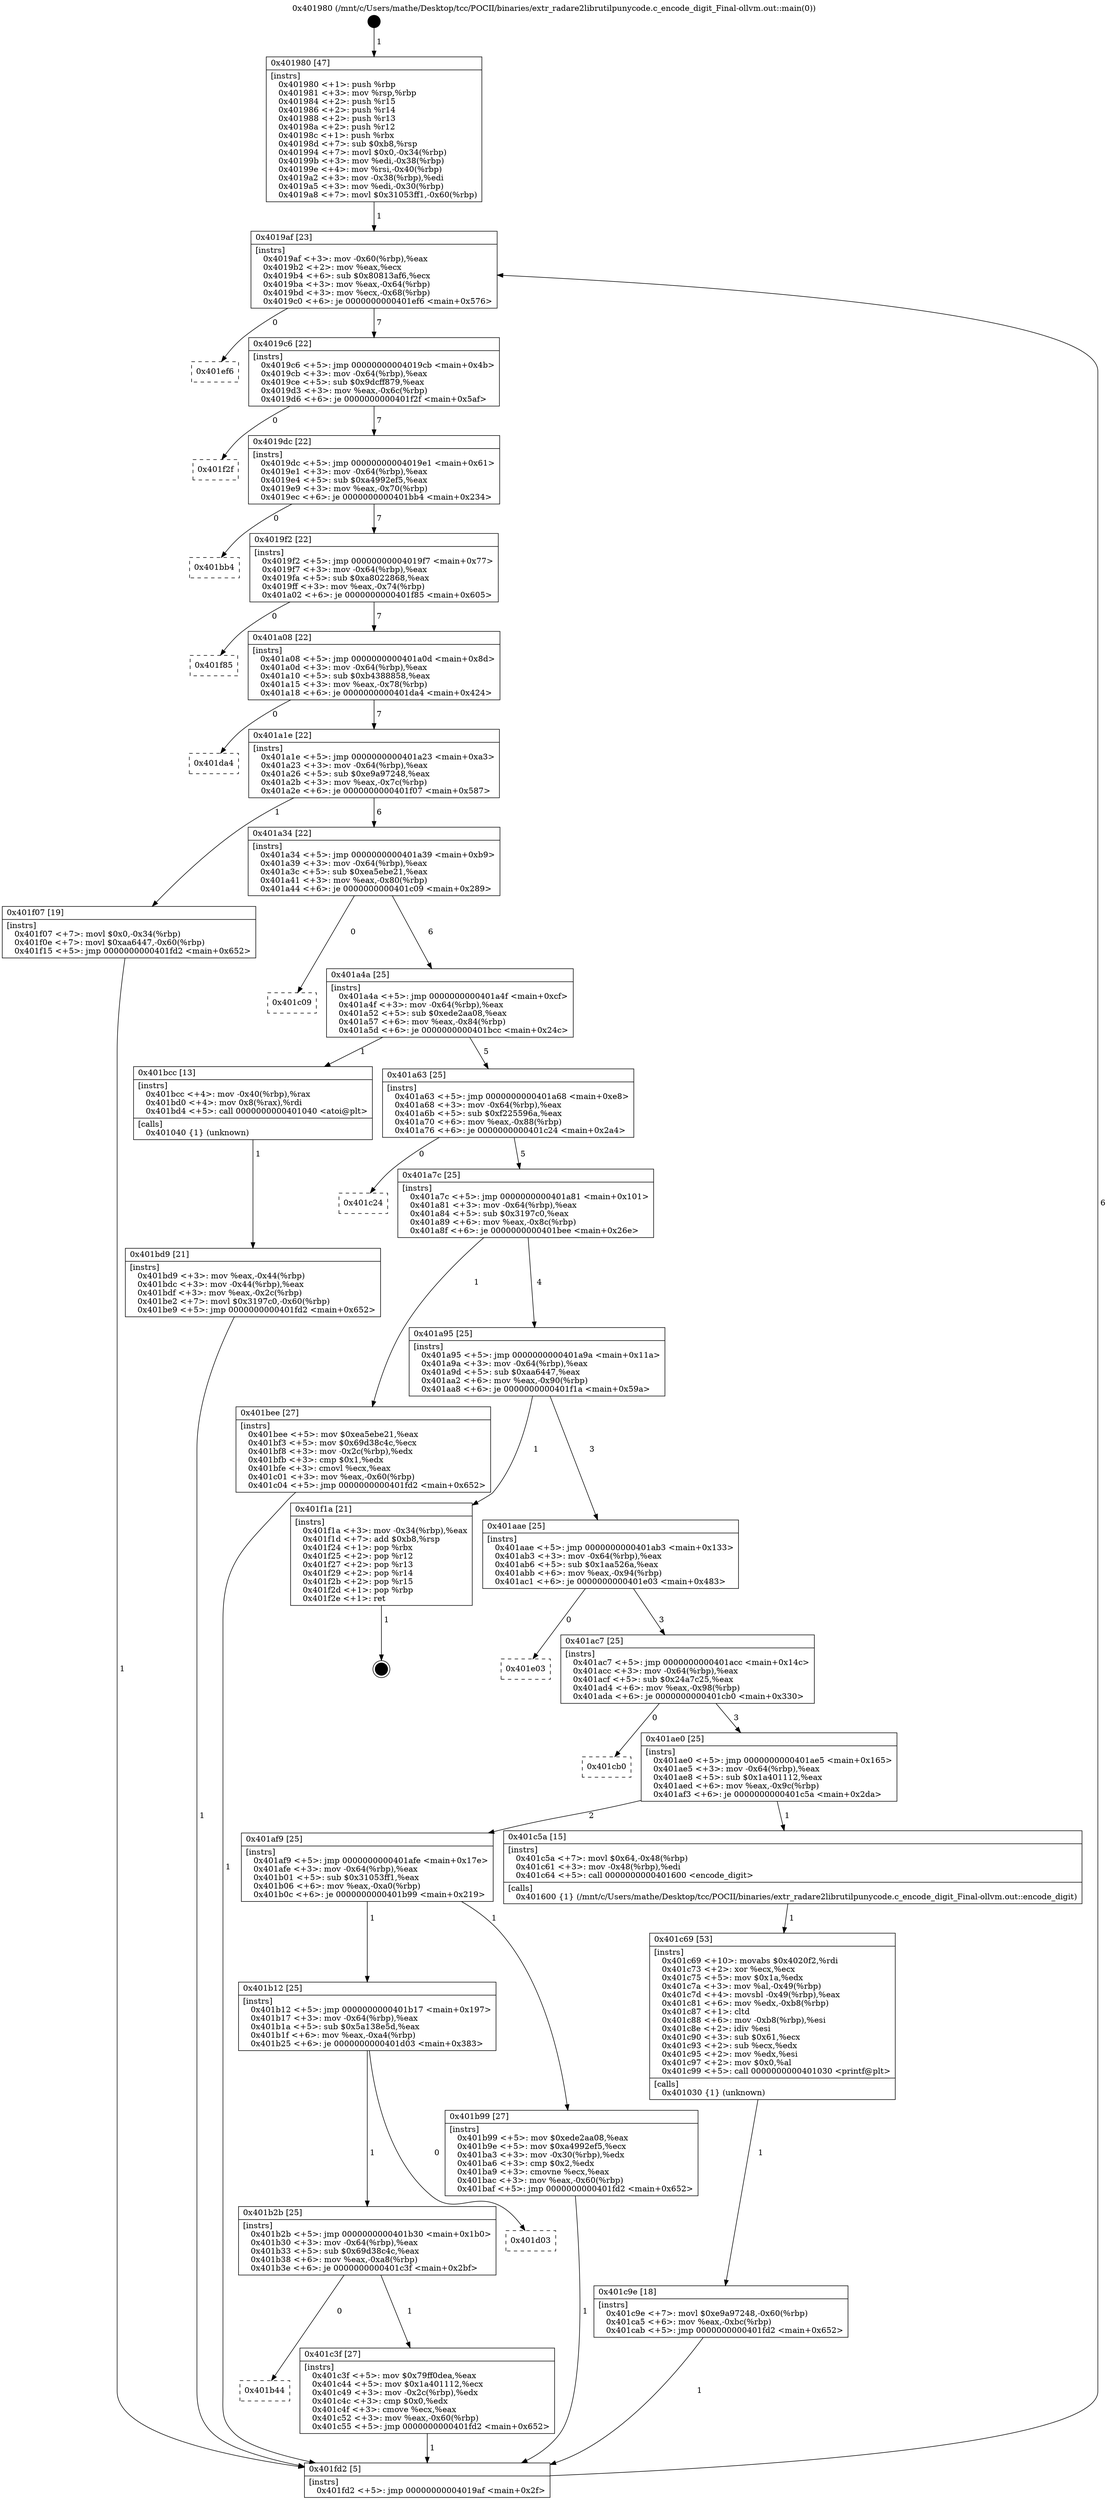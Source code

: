 digraph "0x401980" {
  label = "0x401980 (/mnt/c/Users/mathe/Desktop/tcc/POCII/binaries/extr_radare2librutilpunycode.c_encode_digit_Final-ollvm.out::main(0))"
  labelloc = "t"
  node[shape=record]

  Entry [label="",width=0.3,height=0.3,shape=circle,fillcolor=black,style=filled]
  "0x4019af" [label="{
     0x4019af [23]\l
     | [instrs]\l
     &nbsp;&nbsp;0x4019af \<+3\>: mov -0x60(%rbp),%eax\l
     &nbsp;&nbsp;0x4019b2 \<+2\>: mov %eax,%ecx\l
     &nbsp;&nbsp;0x4019b4 \<+6\>: sub $0x80813af6,%ecx\l
     &nbsp;&nbsp;0x4019ba \<+3\>: mov %eax,-0x64(%rbp)\l
     &nbsp;&nbsp;0x4019bd \<+3\>: mov %ecx,-0x68(%rbp)\l
     &nbsp;&nbsp;0x4019c0 \<+6\>: je 0000000000401ef6 \<main+0x576\>\l
  }"]
  "0x401ef6" [label="{
     0x401ef6\l
  }", style=dashed]
  "0x4019c6" [label="{
     0x4019c6 [22]\l
     | [instrs]\l
     &nbsp;&nbsp;0x4019c6 \<+5\>: jmp 00000000004019cb \<main+0x4b\>\l
     &nbsp;&nbsp;0x4019cb \<+3\>: mov -0x64(%rbp),%eax\l
     &nbsp;&nbsp;0x4019ce \<+5\>: sub $0x9dcff879,%eax\l
     &nbsp;&nbsp;0x4019d3 \<+3\>: mov %eax,-0x6c(%rbp)\l
     &nbsp;&nbsp;0x4019d6 \<+6\>: je 0000000000401f2f \<main+0x5af\>\l
  }"]
  Exit [label="",width=0.3,height=0.3,shape=circle,fillcolor=black,style=filled,peripheries=2]
  "0x401f2f" [label="{
     0x401f2f\l
  }", style=dashed]
  "0x4019dc" [label="{
     0x4019dc [22]\l
     | [instrs]\l
     &nbsp;&nbsp;0x4019dc \<+5\>: jmp 00000000004019e1 \<main+0x61\>\l
     &nbsp;&nbsp;0x4019e1 \<+3\>: mov -0x64(%rbp),%eax\l
     &nbsp;&nbsp;0x4019e4 \<+5\>: sub $0xa4992ef5,%eax\l
     &nbsp;&nbsp;0x4019e9 \<+3\>: mov %eax,-0x70(%rbp)\l
     &nbsp;&nbsp;0x4019ec \<+6\>: je 0000000000401bb4 \<main+0x234\>\l
  }"]
  "0x401c9e" [label="{
     0x401c9e [18]\l
     | [instrs]\l
     &nbsp;&nbsp;0x401c9e \<+7\>: movl $0xe9a97248,-0x60(%rbp)\l
     &nbsp;&nbsp;0x401ca5 \<+6\>: mov %eax,-0xbc(%rbp)\l
     &nbsp;&nbsp;0x401cab \<+5\>: jmp 0000000000401fd2 \<main+0x652\>\l
  }"]
  "0x401bb4" [label="{
     0x401bb4\l
  }", style=dashed]
  "0x4019f2" [label="{
     0x4019f2 [22]\l
     | [instrs]\l
     &nbsp;&nbsp;0x4019f2 \<+5\>: jmp 00000000004019f7 \<main+0x77\>\l
     &nbsp;&nbsp;0x4019f7 \<+3\>: mov -0x64(%rbp),%eax\l
     &nbsp;&nbsp;0x4019fa \<+5\>: sub $0xa8022868,%eax\l
     &nbsp;&nbsp;0x4019ff \<+3\>: mov %eax,-0x74(%rbp)\l
     &nbsp;&nbsp;0x401a02 \<+6\>: je 0000000000401f85 \<main+0x605\>\l
  }"]
  "0x401c69" [label="{
     0x401c69 [53]\l
     | [instrs]\l
     &nbsp;&nbsp;0x401c69 \<+10\>: movabs $0x4020f2,%rdi\l
     &nbsp;&nbsp;0x401c73 \<+2\>: xor %ecx,%ecx\l
     &nbsp;&nbsp;0x401c75 \<+5\>: mov $0x1a,%edx\l
     &nbsp;&nbsp;0x401c7a \<+3\>: mov %al,-0x49(%rbp)\l
     &nbsp;&nbsp;0x401c7d \<+4\>: movsbl -0x49(%rbp),%eax\l
     &nbsp;&nbsp;0x401c81 \<+6\>: mov %edx,-0xb8(%rbp)\l
     &nbsp;&nbsp;0x401c87 \<+1\>: cltd\l
     &nbsp;&nbsp;0x401c88 \<+6\>: mov -0xb8(%rbp),%esi\l
     &nbsp;&nbsp;0x401c8e \<+2\>: idiv %esi\l
     &nbsp;&nbsp;0x401c90 \<+3\>: sub $0x61,%ecx\l
     &nbsp;&nbsp;0x401c93 \<+2\>: sub %ecx,%edx\l
     &nbsp;&nbsp;0x401c95 \<+2\>: mov %edx,%esi\l
     &nbsp;&nbsp;0x401c97 \<+2\>: mov $0x0,%al\l
     &nbsp;&nbsp;0x401c99 \<+5\>: call 0000000000401030 \<printf@plt\>\l
     | [calls]\l
     &nbsp;&nbsp;0x401030 \{1\} (unknown)\l
  }"]
  "0x401f85" [label="{
     0x401f85\l
  }", style=dashed]
  "0x401a08" [label="{
     0x401a08 [22]\l
     | [instrs]\l
     &nbsp;&nbsp;0x401a08 \<+5\>: jmp 0000000000401a0d \<main+0x8d\>\l
     &nbsp;&nbsp;0x401a0d \<+3\>: mov -0x64(%rbp),%eax\l
     &nbsp;&nbsp;0x401a10 \<+5\>: sub $0xb4388858,%eax\l
     &nbsp;&nbsp;0x401a15 \<+3\>: mov %eax,-0x78(%rbp)\l
     &nbsp;&nbsp;0x401a18 \<+6\>: je 0000000000401da4 \<main+0x424\>\l
  }"]
  "0x401b44" [label="{
     0x401b44\l
  }", style=dashed]
  "0x401da4" [label="{
     0x401da4\l
  }", style=dashed]
  "0x401a1e" [label="{
     0x401a1e [22]\l
     | [instrs]\l
     &nbsp;&nbsp;0x401a1e \<+5\>: jmp 0000000000401a23 \<main+0xa3\>\l
     &nbsp;&nbsp;0x401a23 \<+3\>: mov -0x64(%rbp),%eax\l
     &nbsp;&nbsp;0x401a26 \<+5\>: sub $0xe9a97248,%eax\l
     &nbsp;&nbsp;0x401a2b \<+3\>: mov %eax,-0x7c(%rbp)\l
     &nbsp;&nbsp;0x401a2e \<+6\>: je 0000000000401f07 \<main+0x587\>\l
  }"]
  "0x401c3f" [label="{
     0x401c3f [27]\l
     | [instrs]\l
     &nbsp;&nbsp;0x401c3f \<+5\>: mov $0x79ff0dea,%eax\l
     &nbsp;&nbsp;0x401c44 \<+5\>: mov $0x1a401112,%ecx\l
     &nbsp;&nbsp;0x401c49 \<+3\>: mov -0x2c(%rbp),%edx\l
     &nbsp;&nbsp;0x401c4c \<+3\>: cmp $0x0,%edx\l
     &nbsp;&nbsp;0x401c4f \<+3\>: cmove %ecx,%eax\l
     &nbsp;&nbsp;0x401c52 \<+3\>: mov %eax,-0x60(%rbp)\l
     &nbsp;&nbsp;0x401c55 \<+5\>: jmp 0000000000401fd2 \<main+0x652\>\l
  }"]
  "0x401f07" [label="{
     0x401f07 [19]\l
     | [instrs]\l
     &nbsp;&nbsp;0x401f07 \<+7\>: movl $0x0,-0x34(%rbp)\l
     &nbsp;&nbsp;0x401f0e \<+7\>: movl $0xaa6447,-0x60(%rbp)\l
     &nbsp;&nbsp;0x401f15 \<+5\>: jmp 0000000000401fd2 \<main+0x652\>\l
  }"]
  "0x401a34" [label="{
     0x401a34 [22]\l
     | [instrs]\l
     &nbsp;&nbsp;0x401a34 \<+5\>: jmp 0000000000401a39 \<main+0xb9\>\l
     &nbsp;&nbsp;0x401a39 \<+3\>: mov -0x64(%rbp),%eax\l
     &nbsp;&nbsp;0x401a3c \<+5\>: sub $0xea5ebe21,%eax\l
     &nbsp;&nbsp;0x401a41 \<+3\>: mov %eax,-0x80(%rbp)\l
     &nbsp;&nbsp;0x401a44 \<+6\>: je 0000000000401c09 \<main+0x289\>\l
  }"]
  "0x401b2b" [label="{
     0x401b2b [25]\l
     | [instrs]\l
     &nbsp;&nbsp;0x401b2b \<+5\>: jmp 0000000000401b30 \<main+0x1b0\>\l
     &nbsp;&nbsp;0x401b30 \<+3\>: mov -0x64(%rbp),%eax\l
     &nbsp;&nbsp;0x401b33 \<+5\>: sub $0x69d38c4c,%eax\l
     &nbsp;&nbsp;0x401b38 \<+6\>: mov %eax,-0xa8(%rbp)\l
     &nbsp;&nbsp;0x401b3e \<+6\>: je 0000000000401c3f \<main+0x2bf\>\l
  }"]
  "0x401c09" [label="{
     0x401c09\l
  }", style=dashed]
  "0x401a4a" [label="{
     0x401a4a [25]\l
     | [instrs]\l
     &nbsp;&nbsp;0x401a4a \<+5\>: jmp 0000000000401a4f \<main+0xcf\>\l
     &nbsp;&nbsp;0x401a4f \<+3\>: mov -0x64(%rbp),%eax\l
     &nbsp;&nbsp;0x401a52 \<+5\>: sub $0xede2aa08,%eax\l
     &nbsp;&nbsp;0x401a57 \<+6\>: mov %eax,-0x84(%rbp)\l
     &nbsp;&nbsp;0x401a5d \<+6\>: je 0000000000401bcc \<main+0x24c\>\l
  }"]
  "0x401d03" [label="{
     0x401d03\l
  }", style=dashed]
  "0x401bcc" [label="{
     0x401bcc [13]\l
     | [instrs]\l
     &nbsp;&nbsp;0x401bcc \<+4\>: mov -0x40(%rbp),%rax\l
     &nbsp;&nbsp;0x401bd0 \<+4\>: mov 0x8(%rax),%rdi\l
     &nbsp;&nbsp;0x401bd4 \<+5\>: call 0000000000401040 \<atoi@plt\>\l
     | [calls]\l
     &nbsp;&nbsp;0x401040 \{1\} (unknown)\l
  }"]
  "0x401a63" [label="{
     0x401a63 [25]\l
     | [instrs]\l
     &nbsp;&nbsp;0x401a63 \<+5\>: jmp 0000000000401a68 \<main+0xe8\>\l
     &nbsp;&nbsp;0x401a68 \<+3\>: mov -0x64(%rbp),%eax\l
     &nbsp;&nbsp;0x401a6b \<+5\>: sub $0xf225596a,%eax\l
     &nbsp;&nbsp;0x401a70 \<+6\>: mov %eax,-0x88(%rbp)\l
     &nbsp;&nbsp;0x401a76 \<+6\>: je 0000000000401c24 \<main+0x2a4\>\l
  }"]
  "0x401bd9" [label="{
     0x401bd9 [21]\l
     | [instrs]\l
     &nbsp;&nbsp;0x401bd9 \<+3\>: mov %eax,-0x44(%rbp)\l
     &nbsp;&nbsp;0x401bdc \<+3\>: mov -0x44(%rbp),%eax\l
     &nbsp;&nbsp;0x401bdf \<+3\>: mov %eax,-0x2c(%rbp)\l
     &nbsp;&nbsp;0x401be2 \<+7\>: movl $0x3197c0,-0x60(%rbp)\l
     &nbsp;&nbsp;0x401be9 \<+5\>: jmp 0000000000401fd2 \<main+0x652\>\l
  }"]
  "0x401c24" [label="{
     0x401c24\l
  }", style=dashed]
  "0x401a7c" [label="{
     0x401a7c [25]\l
     | [instrs]\l
     &nbsp;&nbsp;0x401a7c \<+5\>: jmp 0000000000401a81 \<main+0x101\>\l
     &nbsp;&nbsp;0x401a81 \<+3\>: mov -0x64(%rbp),%eax\l
     &nbsp;&nbsp;0x401a84 \<+5\>: sub $0x3197c0,%eax\l
     &nbsp;&nbsp;0x401a89 \<+6\>: mov %eax,-0x8c(%rbp)\l
     &nbsp;&nbsp;0x401a8f \<+6\>: je 0000000000401bee \<main+0x26e\>\l
  }"]
  "0x401980" [label="{
     0x401980 [47]\l
     | [instrs]\l
     &nbsp;&nbsp;0x401980 \<+1\>: push %rbp\l
     &nbsp;&nbsp;0x401981 \<+3\>: mov %rsp,%rbp\l
     &nbsp;&nbsp;0x401984 \<+2\>: push %r15\l
     &nbsp;&nbsp;0x401986 \<+2\>: push %r14\l
     &nbsp;&nbsp;0x401988 \<+2\>: push %r13\l
     &nbsp;&nbsp;0x40198a \<+2\>: push %r12\l
     &nbsp;&nbsp;0x40198c \<+1\>: push %rbx\l
     &nbsp;&nbsp;0x40198d \<+7\>: sub $0xb8,%rsp\l
     &nbsp;&nbsp;0x401994 \<+7\>: movl $0x0,-0x34(%rbp)\l
     &nbsp;&nbsp;0x40199b \<+3\>: mov %edi,-0x38(%rbp)\l
     &nbsp;&nbsp;0x40199e \<+4\>: mov %rsi,-0x40(%rbp)\l
     &nbsp;&nbsp;0x4019a2 \<+3\>: mov -0x38(%rbp),%edi\l
     &nbsp;&nbsp;0x4019a5 \<+3\>: mov %edi,-0x30(%rbp)\l
     &nbsp;&nbsp;0x4019a8 \<+7\>: movl $0x31053ff1,-0x60(%rbp)\l
  }"]
  "0x401bee" [label="{
     0x401bee [27]\l
     | [instrs]\l
     &nbsp;&nbsp;0x401bee \<+5\>: mov $0xea5ebe21,%eax\l
     &nbsp;&nbsp;0x401bf3 \<+5\>: mov $0x69d38c4c,%ecx\l
     &nbsp;&nbsp;0x401bf8 \<+3\>: mov -0x2c(%rbp),%edx\l
     &nbsp;&nbsp;0x401bfb \<+3\>: cmp $0x1,%edx\l
     &nbsp;&nbsp;0x401bfe \<+3\>: cmovl %ecx,%eax\l
     &nbsp;&nbsp;0x401c01 \<+3\>: mov %eax,-0x60(%rbp)\l
     &nbsp;&nbsp;0x401c04 \<+5\>: jmp 0000000000401fd2 \<main+0x652\>\l
  }"]
  "0x401a95" [label="{
     0x401a95 [25]\l
     | [instrs]\l
     &nbsp;&nbsp;0x401a95 \<+5\>: jmp 0000000000401a9a \<main+0x11a\>\l
     &nbsp;&nbsp;0x401a9a \<+3\>: mov -0x64(%rbp),%eax\l
     &nbsp;&nbsp;0x401a9d \<+5\>: sub $0xaa6447,%eax\l
     &nbsp;&nbsp;0x401aa2 \<+6\>: mov %eax,-0x90(%rbp)\l
     &nbsp;&nbsp;0x401aa8 \<+6\>: je 0000000000401f1a \<main+0x59a\>\l
  }"]
  "0x401fd2" [label="{
     0x401fd2 [5]\l
     | [instrs]\l
     &nbsp;&nbsp;0x401fd2 \<+5\>: jmp 00000000004019af \<main+0x2f\>\l
  }"]
  "0x401f1a" [label="{
     0x401f1a [21]\l
     | [instrs]\l
     &nbsp;&nbsp;0x401f1a \<+3\>: mov -0x34(%rbp),%eax\l
     &nbsp;&nbsp;0x401f1d \<+7\>: add $0xb8,%rsp\l
     &nbsp;&nbsp;0x401f24 \<+1\>: pop %rbx\l
     &nbsp;&nbsp;0x401f25 \<+2\>: pop %r12\l
     &nbsp;&nbsp;0x401f27 \<+2\>: pop %r13\l
     &nbsp;&nbsp;0x401f29 \<+2\>: pop %r14\l
     &nbsp;&nbsp;0x401f2b \<+2\>: pop %r15\l
     &nbsp;&nbsp;0x401f2d \<+1\>: pop %rbp\l
     &nbsp;&nbsp;0x401f2e \<+1\>: ret\l
  }"]
  "0x401aae" [label="{
     0x401aae [25]\l
     | [instrs]\l
     &nbsp;&nbsp;0x401aae \<+5\>: jmp 0000000000401ab3 \<main+0x133\>\l
     &nbsp;&nbsp;0x401ab3 \<+3\>: mov -0x64(%rbp),%eax\l
     &nbsp;&nbsp;0x401ab6 \<+5\>: sub $0x1aa526a,%eax\l
     &nbsp;&nbsp;0x401abb \<+6\>: mov %eax,-0x94(%rbp)\l
     &nbsp;&nbsp;0x401ac1 \<+6\>: je 0000000000401e03 \<main+0x483\>\l
  }"]
  "0x401b12" [label="{
     0x401b12 [25]\l
     | [instrs]\l
     &nbsp;&nbsp;0x401b12 \<+5\>: jmp 0000000000401b17 \<main+0x197\>\l
     &nbsp;&nbsp;0x401b17 \<+3\>: mov -0x64(%rbp),%eax\l
     &nbsp;&nbsp;0x401b1a \<+5\>: sub $0x5a138e5d,%eax\l
     &nbsp;&nbsp;0x401b1f \<+6\>: mov %eax,-0xa4(%rbp)\l
     &nbsp;&nbsp;0x401b25 \<+6\>: je 0000000000401d03 \<main+0x383\>\l
  }"]
  "0x401e03" [label="{
     0x401e03\l
  }", style=dashed]
  "0x401ac7" [label="{
     0x401ac7 [25]\l
     | [instrs]\l
     &nbsp;&nbsp;0x401ac7 \<+5\>: jmp 0000000000401acc \<main+0x14c\>\l
     &nbsp;&nbsp;0x401acc \<+3\>: mov -0x64(%rbp),%eax\l
     &nbsp;&nbsp;0x401acf \<+5\>: sub $0x24a7c25,%eax\l
     &nbsp;&nbsp;0x401ad4 \<+6\>: mov %eax,-0x98(%rbp)\l
     &nbsp;&nbsp;0x401ada \<+6\>: je 0000000000401cb0 \<main+0x330\>\l
  }"]
  "0x401b99" [label="{
     0x401b99 [27]\l
     | [instrs]\l
     &nbsp;&nbsp;0x401b99 \<+5\>: mov $0xede2aa08,%eax\l
     &nbsp;&nbsp;0x401b9e \<+5\>: mov $0xa4992ef5,%ecx\l
     &nbsp;&nbsp;0x401ba3 \<+3\>: mov -0x30(%rbp),%edx\l
     &nbsp;&nbsp;0x401ba6 \<+3\>: cmp $0x2,%edx\l
     &nbsp;&nbsp;0x401ba9 \<+3\>: cmovne %ecx,%eax\l
     &nbsp;&nbsp;0x401bac \<+3\>: mov %eax,-0x60(%rbp)\l
     &nbsp;&nbsp;0x401baf \<+5\>: jmp 0000000000401fd2 \<main+0x652\>\l
  }"]
  "0x401cb0" [label="{
     0x401cb0\l
  }", style=dashed]
  "0x401ae0" [label="{
     0x401ae0 [25]\l
     | [instrs]\l
     &nbsp;&nbsp;0x401ae0 \<+5\>: jmp 0000000000401ae5 \<main+0x165\>\l
     &nbsp;&nbsp;0x401ae5 \<+3\>: mov -0x64(%rbp),%eax\l
     &nbsp;&nbsp;0x401ae8 \<+5\>: sub $0x1a401112,%eax\l
     &nbsp;&nbsp;0x401aed \<+6\>: mov %eax,-0x9c(%rbp)\l
     &nbsp;&nbsp;0x401af3 \<+6\>: je 0000000000401c5a \<main+0x2da\>\l
  }"]
  "0x401af9" [label="{
     0x401af9 [25]\l
     | [instrs]\l
     &nbsp;&nbsp;0x401af9 \<+5\>: jmp 0000000000401afe \<main+0x17e\>\l
     &nbsp;&nbsp;0x401afe \<+3\>: mov -0x64(%rbp),%eax\l
     &nbsp;&nbsp;0x401b01 \<+5\>: sub $0x31053ff1,%eax\l
     &nbsp;&nbsp;0x401b06 \<+6\>: mov %eax,-0xa0(%rbp)\l
     &nbsp;&nbsp;0x401b0c \<+6\>: je 0000000000401b99 \<main+0x219\>\l
  }"]
  "0x401c5a" [label="{
     0x401c5a [15]\l
     | [instrs]\l
     &nbsp;&nbsp;0x401c5a \<+7\>: movl $0x64,-0x48(%rbp)\l
     &nbsp;&nbsp;0x401c61 \<+3\>: mov -0x48(%rbp),%edi\l
     &nbsp;&nbsp;0x401c64 \<+5\>: call 0000000000401600 \<encode_digit\>\l
     | [calls]\l
     &nbsp;&nbsp;0x401600 \{1\} (/mnt/c/Users/mathe/Desktop/tcc/POCII/binaries/extr_radare2librutilpunycode.c_encode_digit_Final-ollvm.out::encode_digit)\l
  }"]
  Entry -> "0x401980" [label=" 1"]
  "0x4019af" -> "0x401ef6" [label=" 0"]
  "0x4019af" -> "0x4019c6" [label=" 7"]
  "0x401f1a" -> Exit [label=" 1"]
  "0x4019c6" -> "0x401f2f" [label=" 0"]
  "0x4019c6" -> "0x4019dc" [label=" 7"]
  "0x401f07" -> "0x401fd2" [label=" 1"]
  "0x4019dc" -> "0x401bb4" [label=" 0"]
  "0x4019dc" -> "0x4019f2" [label=" 7"]
  "0x401c9e" -> "0x401fd2" [label=" 1"]
  "0x4019f2" -> "0x401f85" [label=" 0"]
  "0x4019f2" -> "0x401a08" [label=" 7"]
  "0x401c69" -> "0x401c9e" [label=" 1"]
  "0x401a08" -> "0x401da4" [label=" 0"]
  "0x401a08" -> "0x401a1e" [label=" 7"]
  "0x401c5a" -> "0x401c69" [label=" 1"]
  "0x401a1e" -> "0x401f07" [label=" 1"]
  "0x401a1e" -> "0x401a34" [label=" 6"]
  "0x401c3f" -> "0x401fd2" [label=" 1"]
  "0x401a34" -> "0x401c09" [label=" 0"]
  "0x401a34" -> "0x401a4a" [label=" 6"]
  "0x401b2b" -> "0x401c3f" [label=" 1"]
  "0x401a4a" -> "0x401bcc" [label=" 1"]
  "0x401a4a" -> "0x401a63" [label=" 5"]
  "0x401b2b" -> "0x401b44" [label=" 0"]
  "0x401a63" -> "0x401c24" [label=" 0"]
  "0x401a63" -> "0x401a7c" [label=" 5"]
  "0x401b12" -> "0x401d03" [label=" 0"]
  "0x401a7c" -> "0x401bee" [label=" 1"]
  "0x401a7c" -> "0x401a95" [label=" 4"]
  "0x401b12" -> "0x401b2b" [label=" 1"]
  "0x401a95" -> "0x401f1a" [label=" 1"]
  "0x401a95" -> "0x401aae" [label=" 3"]
  "0x401bee" -> "0x401fd2" [label=" 1"]
  "0x401aae" -> "0x401e03" [label=" 0"]
  "0x401aae" -> "0x401ac7" [label=" 3"]
  "0x401bd9" -> "0x401fd2" [label=" 1"]
  "0x401ac7" -> "0x401cb0" [label=" 0"]
  "0x401ac7" -> "0x401ae0" [label=" 3"]
  "0x401bcc" -> "0x401bd9" [label=" 1"]
  "0x401ae0" -> "0x401c5a" [label=" 1"]
  "0x401ae0" -> "0x401af9" [label=" 2"]
  "0x401fd2" -> "0x4019af" [label=" 6"]
  "0x401af9" -> "0x401b99" [label=" 1"]
  "0x401af9" -> "0x401b12" [label=" 1"]
  "0x401b99" -> "0x401fd2" [label=" 1"]
  "0x401980" -> "0x4019af" [label=" 1"]
}
